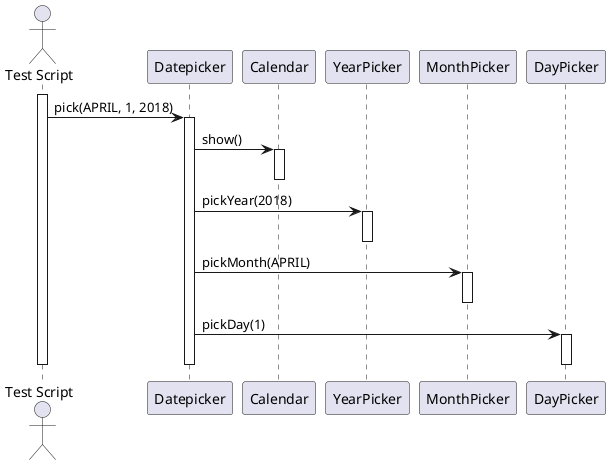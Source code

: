 @startuml

actor "Test Script"
participant Datepicker
participant Calendar
participant YearPicker
participant MonthPicker
participant DayPicker

activate "Test Script"


"Test Script" -> Datepicker : pick(APRIL, 1, 2018)
activate Datepicker
Datepicker -> Calendar : show()
activate Calendar

deactivate Calendar
Datepicker -> YearPicker: pickYear(2018)
activate YearPicker
deactivate YearPicker

Datepicker -> MonthPicker: pickMonth(APRIL)
activate MonthPicker
deactivate MonthPicker


Datepicker -> DayPicker: pickDay(1)
activate DayPicker
deactivate DayPicker

deactivate Datepicker

deactivate "Test Script"

@enduml